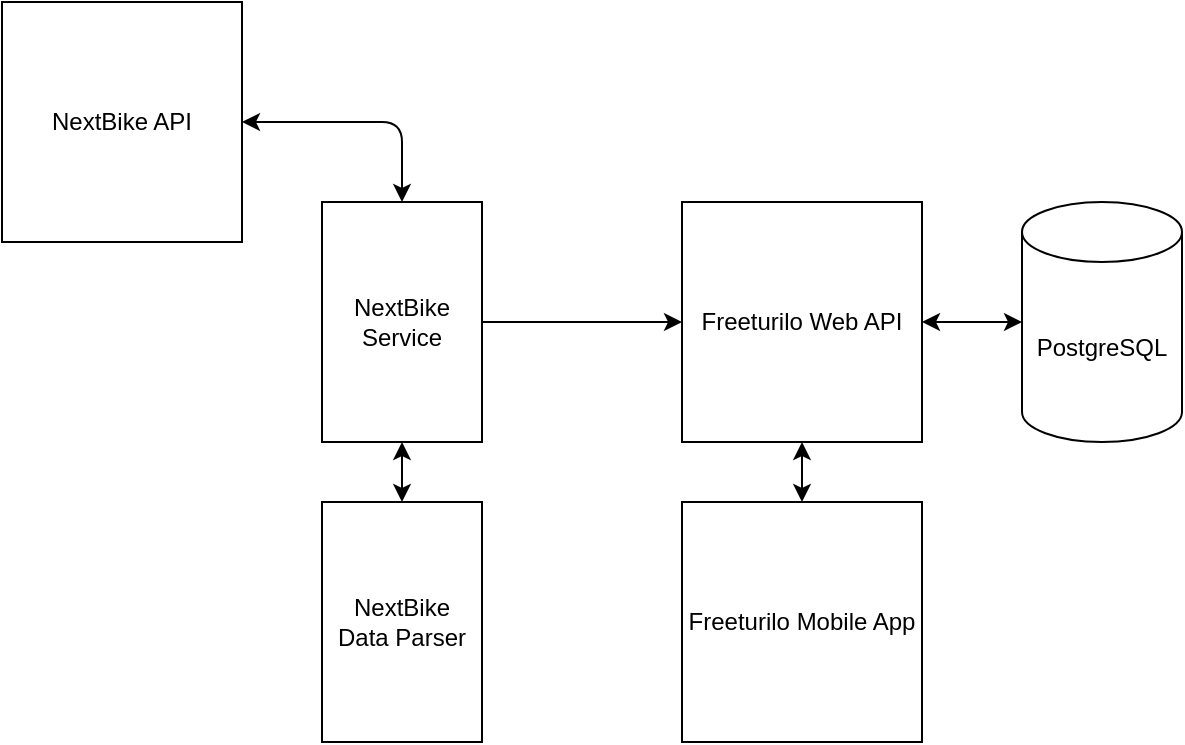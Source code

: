 <mxfile version="14.7.7" type="github"><diagram id="dW_Ps0Qj6lO-8MIivQGE" name="Page-1"><mxGraphModel dx="1307" dy="794" grid="1" gridSize="10" guides="1" tooltips="1" connect="1" arrows="1" fold="1" page="1" pageScale="1" pageWidth="827" pageHeight="1169" math="0" shadow="0"><root><mxCell id="0"/><mxCell id="1" parent="0"/><mxCell id="OVG6CCZSqfro8dv2wW0p-1" value="NextBike API" style="rounded=0;whiteSpace=wrap;html=1;" vertex="1" parent="1"><mxGeometry x="40" y="40" width="120" height="120" as="geometry"/></mxCell><mxCell id="OVG6CCZSqfro8dv2wW0p-3" value="NextBike Service" style="rounded=0;whiteSpace=wrap;html=1;" vertex="1" parent="1"><mxGeometry x="200" y="140" width="80" height="120" as="geometry"/></mxCell><mxCell id="OVG6CCZSqfro8dv2wW0p-4" value="NextBike &lt;br&gt;Data Parser" style="rounded=0;whiteSpace=wrap;html=1;" vertex="1" parent="1"><mxGeometry x="200" y="290" width="80" height="120" as="geometry"/></mxCell><mxCell id="OVG6CCZSqfro8dv2wW0p-5" value="Freeturilo Web API" style="whiteSpace=wrap;html=1;" vertex="1" parent="1"><mxGeometry x="380" y="140" width="120" height="120" as="geometry"/></mxCell><mxCell id="OVG6CCZSqfro8dv2wW0p-6" value="PostgreSQL" style="shape=cylinder3;whiteSpace=wrap;html=1;boundedLbl=1;backgroundOutline=1;size=15;" vertex="1" parent="1"><mxGeometry x="550" y="140" width="80" height="120" as="geometry"/></mxCell><mxCell id="OVG6CCZSqfro8dv2wW0p-7" value="Freeturilo Mobile App" style="whiteSpace=wrap;html=1;" vertex="1" parent="1"><mxGeometry x="380" y="290" width="120" height="120" as="geometry"/></mxCell><mxCell id="OVG6CCZSqfro8dv2wW0p-10" value="" style="endArrow=classic;startArrow=classic;html=1;entryX=0.5;entryY=0;entryDx=0;entryDy=0;exitX=1;exitY=0.5;exitDx=0;exitDy=0;" edge="1" parent="1" source="OVG6CCZSqfro8dv2wW0p-1" target="OVG6CCZSqfro8dv2wW0p-3"><mxGeometry width="50" height="50" relative="1" as="geometry"><mxPoint x="330" y="420" as="sourcePoint"/><mxPoint x="380" y="370" as="targetPoint"/><Array as="points"><mxPoint x="240" y="100"/></Array></mxGeometry></mxCell><mxCell id="OVG6CCZSqfro8dv2wW0p-11" value="" style="endArrow=classic;startArrow=classic;html=1;entryX=0.5;entryY=1;entryDx=0;entryDy=0;exitX=0.5;exitY=0;exitDx=0;exitDy=0;" edge="1" parent="1" source="OVG6CCZSqfro8dv2wW0p-4" target="OVG6CCZSqfro8dv2wW0p-3"><mxGeometry width="50" height="50" relative="1" as="geometry"><mxPoint x="330" y="420" as="sourcePoint"/><mxPoint x="380" y="370" as="targetPoint"/></mxGeometry></mxCell><mxCell id="OVG6CCZSqfro8dv2wW0p-14" value="" style="endArrow=classic;html=1;exitX=1;exitY=0.5;exitDx=0;exitDy=0;entryX=0;entryY=0.5;entryDx=0;entryDy=0;" edge="1" parent="1" source="OVG6CCZSqfro8dv2wW0p-3" target="OVG6CCZSqfro8dv2wW0p-5"><mxGeometry width="50" height="50" relative="1" as="geometry"><mxPoint x="330" y="420" as="sourcePoint"/><mxPoint x="380" y="370" as="targetPoint"/></mxGeometry></mxCell><mxCell id="OVG6CCZSqfro8dv2wW0p-15" value="" style="endArrow=classic;startArrow=classic;html=1;entryX=0;entryY=0.5;entryDx=0;entryDy=0;entryPerimeter=0;exitX=1;exitY=0.5;exitDx=0;exitDy=0;" edge="1" parent="1" source="OVG6CCZSqfro8dv2wW0p-5" target="OVG6CCZSqfro8dv2wW0p-6"><mxGeometry width="50" height="50" relative="1" as="geometry"><mxPoint x="330" y="420" as="sourcePoint"/><mxPoint x="380" y="370" as="targetPoint"/></mxGeometry></mxCell><mxCell id="OVG6CCZSqfro8dv2wW0p-16" value="" style="endArrow=classic;startArrow=classic;html=1;entryX=0.5;entryY=1;entryDx=0;entryDy=0;exitX=0.5;exitY=0;exitDx=0;exitDy=0;" edge="1" parent="1" source="OVG6CCZSqfro8dv2wW0p-7" target="OVG6CCZSqfro8dv2wW0p-5"><mxGeometry width="50" height="50" relative="1" as="geometry"><mxPoint x="330" y="420" as="sourcePoint"/><mxPoint x="380" y="370" as="targetPoint"/></mxGeometry></mxCell></root></mxGraphModel></diagram></mxfile>